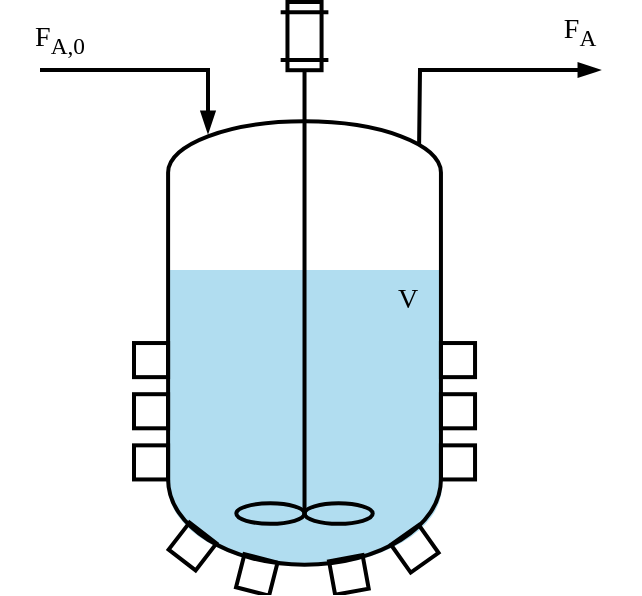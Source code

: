 <mxfile version="23.1.5" type="device">
  <diagram name="Page-1" id="hwJGP-7LeXRfqxVs9OOH">
    <mxGraphModel dx="892" dy="758" grid="1" gridSize="10" guides="1" tooltips="1" connect="1" arrows="1" fold="1" page="1" pageScale="1" pageWidth="827" pageHeight="1169" math="0" shadow="0">
      <root>
        <mxCell id="0" />
        <mxCell id="1" parent="0" />
        <mxCell id="IZ1IGUefkEzbKXLhbxw_-9" value="" style="group" parent="1" vertex="1" connectable="0">
          <mxGeometry x="257" y="76" width="170.52" height="295" as="geometry" />
        </mxCell>
        <mxCell id="IZ1IGUefkEzbKXLhbxw_-8" value="" style="group" parent="IZ1IGUefkEzbKXLhbxw_-9" vertex="1" connectable="0">
          <mxGeometry x="17" y="134" width="137" height="148" as="geometry" />
        </mxCell>
        <mxCell id="IZ1IGUefkEzbKXLhbxw_-3" value="" style="ellipse;whiteSpace=wrap;html=1;rounded=0;align=center;verticalAlign=middle;fontFamily=IBM Plex sans;fontSize=12;labelBackgroundColor=none;fillColor=#b1ddf0;strokeColor=none;" parent="IZ1IGUefkEzbKXLhbxw_-8" vertex="1">
          <mxGeometry y="68" width="137" height="80" as="geometry" />
        </mxCell>
        <mxCell id="IZ1IGUefkEzbKXLhbxw_-4" value="" style="rounded=0;whiteSpace=wrap;html=1;align=center;verticalAlign=middle;fontFamily=IBM Plex sans;fontSize=12;labelBackgroundColor=none;fillColor=#b1ddf0;strokeColor=none;" parent="IZ1IGUefkEzbKXLhbxw_-8" vertex="1">
          <mxGeometry width="137" height="108" as="geometry" />
        </mxCell>
        <mxCell id="IZ1IGUefkEzbKXLhbxw_-2" value="" style="shape=mxgraph.pid.vessels.half_pipe_mixing_vessel;html=1;pointerEvents=1;align=center;verticalLabelPosition=bottom;verticalAlign=top;dashed=0;rounded=0;fontFamily=IBM Plex sans;fontSize=12;fontColor=#388ECC;labelBackgroundColor=none;fillColor=none;gradientColor=none;strokeWidth=2;" parent="IZ1IGUefkEzbKXLhbxw_-9" vertex="1">
          <mxGeometry width="170.52" height="295" as="geometry" />
        </mxCell>
        <mxCell id="f4fKIB61lHw_kfD8zgfd-9" value="&lt;font color=&quot;#000000&quot;&gt;&lt;span style=&quot;font-size: 14px;&quot;&gt;V&lt;/span&gt;&lt;/font&gt;" style="text;html=1;align=center;verticalAlign=middle;whiteSpace=wrap;rounded=0;fontFamily=IBM Plex sans;fontSize=12;fontColor=#388ECC;labelBackgroundColor=none;" vertex="1" parent="IZ1IGUefkEzbKXLhbxw_-9">
          <mxGeometry x="120" y="134" width="34" height="30" as="geometry" />
        </mxCell>
        <mxCell id="f4fKIB61lHw_kfD8zgfd-3" value="" style="endArrow=blockThin;html=1;rounded=0;endFill=1;entryX=0.217;entryY=0.222;entryDx=0;entryDy=0;entryPerimeter=0;strokeWidth=2;" edge="1" parent="1" target="IZ1IGUefkEzbKXLhbxw_-2">
          <mxGeometry width="50" height="50" relative="1" as="geometry">
            <mxPoint x="210" y="110" as="sourcePoint" />
            <mxPoint x="140" y="110" as="targetPoint" />
            <Array as="points">
              <mxPoint x="294" y="110" />
            </Array>
          </mxGeometry>
        </mxCell>
        <mxCell id="f4fKIB61lHw_kfD8zgfd-7" value="" style="endArrow=blockThin;html=1;rounded=0;endFill=1;strokeWidth=2;exitX=0.836;exitY=0.241;exitDx=0;exitDy=0;exitPerimeter=0;" edge="1" parent="1" source="IZ1IGUefkEzbKXLhbxw_-2">
          <mxGeometry width="50" height="50" relative="1" as="geometry">
            <mxPoint x="400" y="110" as="sourcePoint" />
            <mxPoint x="490" y="110" as="targetPoint" />
            <Array as="points">
              <mxPoint x="400" y="110" />
              <mxPoint x="484" y="110" />
            </Array>
          </mxGeometry>
        </mxCell>
        <mxCell id="IZ1IGUefkEzbKXLhbxw_-10" value="&lt;font color=&quot;#000000&quot;&gt;&lt;span style=&quot;font-size: 14px;&quot;&gt;F&lt;sub&gt;A,0&lt;/sub&gt;&lt;/span&gt;&lt;/font&gt;" style="text;html=1;align=center;verticalAlign=middle;whiteSpace=wrap;rounded=0;fontFamily=IBM Plex sans;fontSize=12;fontColor=#388ECC;labelBackgroundColor=none;" parent="1" vertex="1">
          <mxGeometry x="190" y="80" width="60" height="30" as="geometry" />
        </mxCell>
        <mxCell id="f4fKIB61lHw_kfD8zgfd-8" value="&lt;font style=&quot;font-size: 14px;&quot; color=&quot;#000000&quot;&gt;F&lt;sub&gt;A&lt;/sub&gt;&lt;/font&gt;" style="text;html=1;align=center;verticalAlign=middle;whiteSpace=wrap;rounded=0;fontFamily=IBM Plex sans;fontSize=12;fontColor=#388ECC;labelBackgroundColor=none;" vertex="1" parent="1">
          <mxGeometry x="450" y="76" width="60" height="30" as="geometry" />
        </mxCell>
      </root>
    </mxGraphModel>
  </diagram>
</mxfile>
